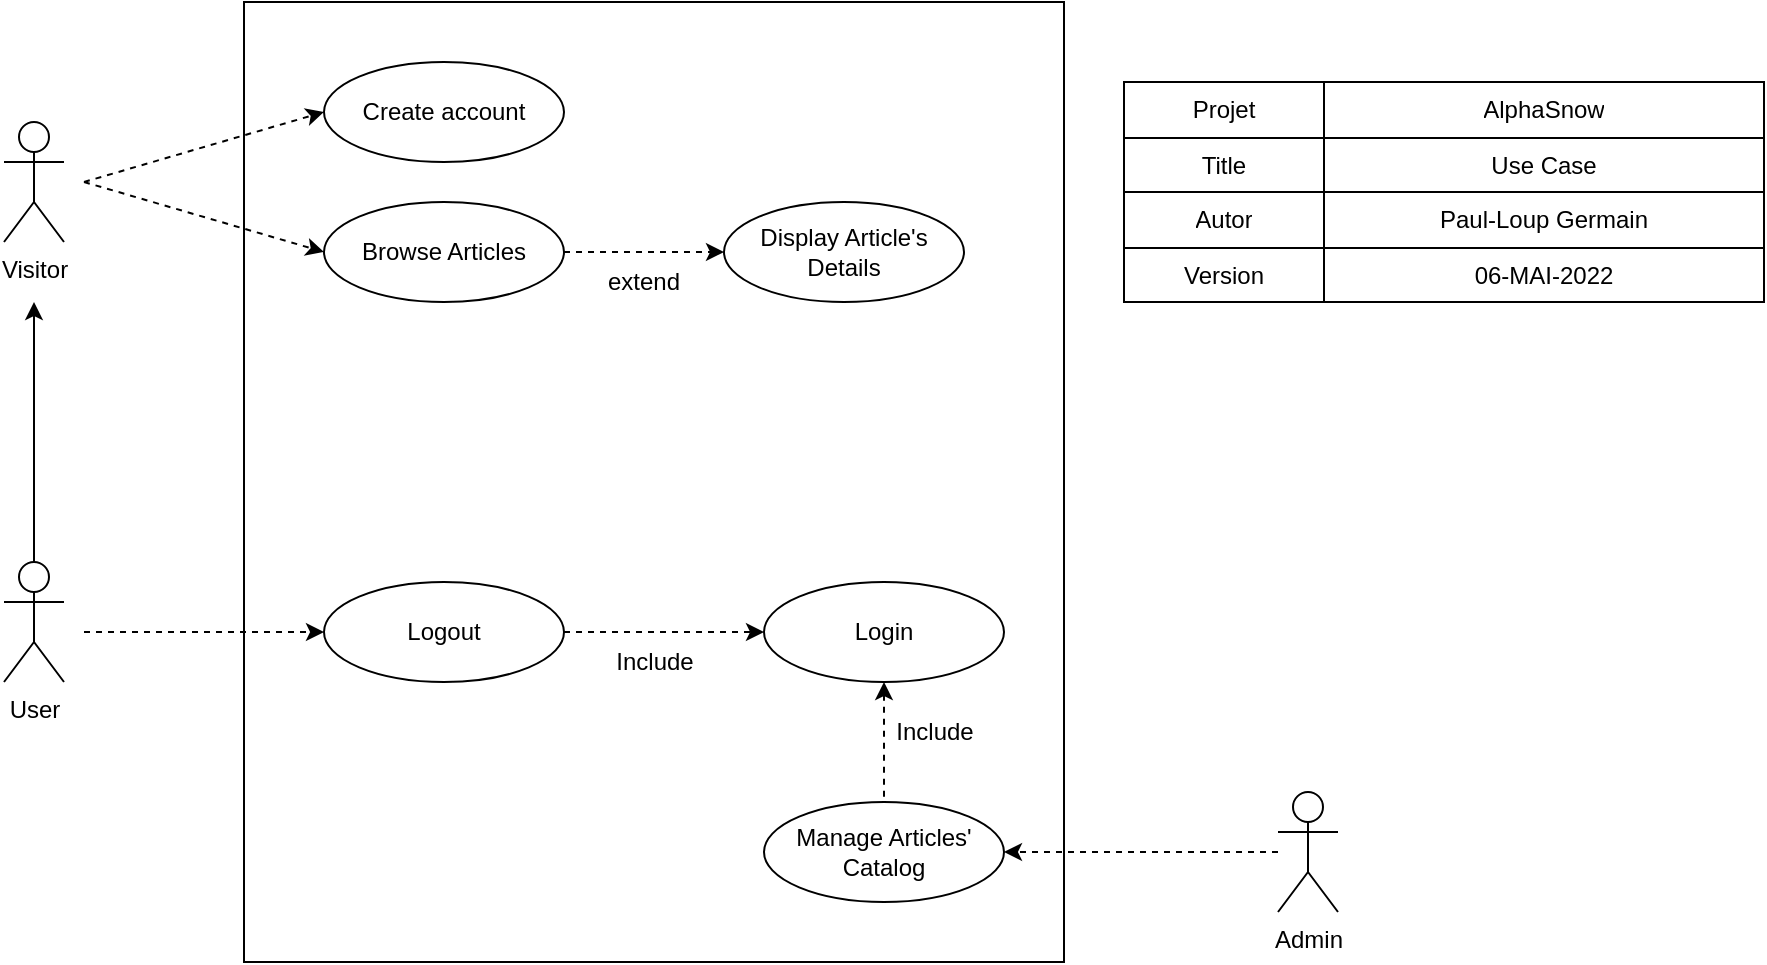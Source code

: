 <mxfile version="14.9.6" type="device"><diagram id="VpL1I9yRi5Mwwezo0Fzq" name="Page-1"><mxGraphModel dx="1422" dy="822" grid="1" gridSize="10" guides="1" tooltips="1" connect="1" arrows="1" fold="1" page="1" pageScale="1" pageWidth="827" pageHeight="1169" math="0" shadow="0"><root><mxCell id="0"/><mxCell id="1" parent="0"/><mxCell id="7n2_MLhvolALKeE0xgfO-14" value="" style="rounded=0;whiteSpace=wrap;html=1;" parent="1" vertex="1"><mxGeometry x="160" y="40" width="410" height="480" as="geometry"/></mxCell><mxCell id="PVUZLgXa9o2Z7eiA99ek-1" value="" style="shape=table;html=1;whiteSpace=wrap;startSize=0;container=1;collapsible=0;childLayout=tableLayout;" parent="1" vertex="1"><mxGeometry x="600" y="80" width="320" height="110" as="geometry"/></mxCell><mxCell id="PVUZLgXa9o2Z7eiA99ek-2" value="" style="shape=partialRectangle;html=1;whiteSpace=wrap;collapsible=0;dropTarget=0;pointerEvents=0;fillColor=none;top=0;left=0;bottom=0;right=0;points=[[0,0.5],[1,0.5]];portConstraint=eastwest;" parent="PVUZLgXa9o2Z7eiA99ek-1" vertex="1"><mxGeometry width="320" height="28" as="geometry"/></mxCell><mxCell id="PVUZLgXa9o2Z7eiA99ek-3" value="Projet" style="shape=partialRectangle;html=1;whiteSpace=wrap;connectable=0;overflow=hidden;fillColor=none;top=0;left=0;bottom=0;right=0;" parent="PVUZLgXa9o2Z7eiA99ek-2" vertex="1"><mxGeometry width="100" height="28" as="geometry"/></mxCell><mxCell id="PVUZLgXa9o2Z7eiA99ek-4" value="AlphaSnow" style="shape=partialRectangle;html=1;whiteSpace=wrap;connectable=0;overflow=hidden;fillColor=none;top=0;left=0;bottom=0;right=0;" parent="PVUZLgXa9o2Z7eiA99ek-2" vertex="1"><mxGeometry x="100" width="220" height="28" as="geometry"/></mxCell><mxCell id="PVUZLgXa9o2Z7eiA99ek-5" value="" style="shape=partialRectangle;html=1;whiteSpace=wrap;collapsible=0;dropTarget=0;pointerEvents=0;fillColor=none;top=0;left=0;bottom=0;right=0;points=[[0,0.5],[1,0.5]];portConstraint=eastwest;" parent="PVUZLgXa9o2Z7eiA99ek-1" vertex="1"><mxGeometry y="28" width="320" height="27" as="geometry"/></mxCell><mxCell id="PVUZLgXa9o2Z7eiA99ek-6" value="Title" style="shape=partialRectangle;html=1;whiteSpace=wrap;connectable=0;overflow=hidden;fillColor=none;top=0;left=0;bottom=0;right=0;" parent="PVUZLgXa9o2Z7eiA99ek-5" vertex="1"><mxGeometry width="100" height="27" as="geometry"/></mxCell><mxCell id="PVUZLgXa9o2Z7eiA99ek-7" value="Use Case" style="shape=partialRectangle;html=1;whiteSpace=wrap;connectable=0;overflow=hidden;fillColor=none;top=0;left=0;bottom=0;right=0;" parent="PVUZLgXa9o2Z7eiA99ek-5" vertex="1"><mxGeometry x="100" width="220" height="27" as="geometry"/></mxCell><mxCell id="PVUZLgXa9o2Z7eiA99ek-8" value="" style="shape=partialRectangle;html=1;whiteSpace=wrap;collapsible=0;dropTarget=0;pointerEvents=0;fillColor=none;top=0;left=0;bottom=0;right=0;points=[[0,0.5],[1,0.5]];portConstraint=eastwest;" parent="PVUZLgXa9o2Z7eiA99ek-1" vertex="1"><mxGeometry y="55" width="320" height="28" as="geometry"/></mxCell><mxCell id="PVUZLgXa9o2Z7eiA99ek-9" value="Autor" style="shape=partialRectangle;html=1;whiteSpace=wrap;connectable=0;overflow=hidden;fillColor=none;top=0;left=0;bottom=0;right=0;" parent="PVUZLgXa9o2Z7eiA99ek-8" vertex="1"><mxGeometry width="100" height="28" as="geometry"/></mxCell><mxCell id="PVUZLgXa9o2Z7eiA99ek-10" value="Paul-Loup Germain" style="shape=partialRectangle;html=1;whiteSpace=wrap;connectable=0;overflow=hidden;fillColor=none;top=0;left=0;bottom=0;right=0;" parent="PVUZLgXa9o2Z7eiA99ek-8" vertex="1"><mxGeometry x="100" width="220" height="28" as="geometry"/></mxCell><mxCell id="PVUZLgXa9o2Z7eiA99ek-11" value="" style="shape=partialRectangle;html=1;whiteSpace=wrap;collapsible=0;dropTarget=0;pointerEvents=0;fillColor=none;top=0;left=0;bottom=0;right=0;points=[[0,0.5],[1,0.5]];portConstraint=eastwest;" parent="PVUZLgXa9o2Z7eiA99ek-1" vertex="1"><mxGeometry y="83" width="320" height="27" as="geometry"/></mxCell><mxCell id="PVUZLgXa9o2Z7eiA99ek-12" value="Version" style="shape=partialRectangle;html=1;whiteSpace=wrap;connectable=0;overflow=hidden;fillColor=none;top=0;left=0;bottom=0;right=0;" parent="PVUZLgXa9o2Z7eiA99ek-11" vertex="1"><mxGeometry width="100" height="27" as="geometry"/></mxCell><mxCell id="PVUZLgXa9o2Z7eiA99ek-13" value="06-MAI-2022" style="shape=partialRectangle;html=1;whiteSpace=wrap;connectable=0;overflow=hidden;fillColor=none;top=0;left=0;bottom=0;right=0;" parent="PVUZLgXa9o2Z7eiA99ek-11" vertex="1"><mxGeometry x="100" width="220" height="27" as="geometry"/></mxCell><mxCell id="PVUZLgXa9o2Z7eiA99ek-14" value="Visitor" style="shape=umlActor;verticalLabelPosition=bottom;verticalAlign=top;html=1;outlineConnect=0;" parent="1" vertex="1"><mxGeometry x="40" y="100" width="30" height="60" as="geometry"/></mxCell><mxCell id="PVUZLgXa9o2Z7eiA99ek-16" value="Browse Articles" style="ellipse;whiteSpace=wrap;html=1;" parent="1" vertex="1"><mxGeometry x="200" y="140" width="120" height="50" as="geometry"/></mxCell><mxCell id="PVUZLgXa9o2Z7eiA99ek-17" value="Display Article's Details" style="ellipse;whiteSpace=wrap;html=1;" parent="1" vertex="1"><mxGeometry x="400" y="140" width="120" height="50" as="geometry"/></mxCell><mxCell id="PVUZLgXa9o2Z7eiA99ek-21" value="Create account" style="ellipse;whiteSpace=wrap;html=1;" parent="1" vertex="1"><mxGeometry x="200" y="70" width="120" height="50" as="geometry"/></mxCell><mxCell id="PVUZLgXa9o2Z7eiA99ek-22" value="User" style="shape=umlActor;verticalLabelPosition=bottom;verticalAlign=top;html=1;outlineConnect=0;" parent="1" vertex="1"><mxGeometry x="40" y="320" width="30" height="60" as="geometry"/></mxCell><mxCell id="PVUZLgXa9o2Z7eiA99ek-27" value="Logout" style="ellipse;whiteSpace=wrap;html=1;" parent="1" vertex="1"><mxGeometry x="200" y="330" width="120" height="50" as="geometry"/></mxCell><mxCell id="PVUZLgXa9o2Z7eiA99ek-31" value="Include" style="text;html=1;align=center;verticalAlign=middle;resizable=0;points=[];autosize=1;" parent="1" vertex="1"><mxGeometry x="340" y="360" width="50" height="20" as="geometry"/></mxCell><mxCell id="PVUZLgXa9o2Z7eiA99ek-33" value="Login" style="ellipse;whiteSpace=wrap;html=1;" parent="1" vertex="1"><mxGeometry x="420" y="330" width="120" height="50" as="geometry"/></mxCell><mxCell id="PVUZLgXa9o2Z7eiA99ek-34" value="Admin" style="shape=umlActor;verticalLabelPosition=bottom;verticalAlign=top;html=1;outlineConnect=0;" parent="1" vertex="1"><mxGeometry x="677" y="435" width="30" height="60" as="geometry"/></mxCell><mxCell id="PVUZLgXa9o2Z7eiA99ek-40" value="Manage Articles' Catalog" style="ellipse;whiteSpace=wrap;html=1;" parent="1" vertex="1"><mxGeometry x="420" y="440" width="120" height="50" as="geometry"/></mxCell><mxCell id="7n2_MLhvolALKeE0xgfO-1" value="" style="endArrow=classic;html=1;exitX=0.5;exitY=0;exitDx=0;exitDy=0;exitPerimeter=0;" parent="1" source="PVUZLgXa9o2Z7eiA99ek-22" edge="1"><mxGeometry width="50" height="50" relative="1" as="geometry"><mxPoint x="30" y="270" as="sourcePoint"/><mxPoint x="55" y="190" as="targetPoint"/></mxGeometry></mxCell><mxCell id="7n2_MLhvolALKeE0xgfO-4" value="" style="endArrow=classic;html=1;dashed=1;entryX=0;entryY=0.5;entryDx=0;entryDy=0;" parent="1" target="PVUZLgXa9o2Z7eiA99ek-16" edge="1"><mxGeometry width="50" height="50" relative="1" as="geometry"><mxPoint x="80" y="130" as="sourcePoint"/><mxPoint x="200" y="130" as="targetPoint"/></mxGeometry></mxCell><mxCell id="7n2_MLhvolALKeE0xgfO-5" value="" style="endArrow=classic;html=1;dashed=1;" parent="1" edge="1"><mxGeometry width="50" height="50" relative="1" as="geometry"><mxPoint x="320" y="165" as="sourcePoint"/><mxPoint x="400" y="165" as="targetPoint"/></mxGeometry></mxCell><mxCell id="7n2_MLhvolALKeE0xgfO-6" value="extend" style="text;html=1;strokeColor=none;fillColor=none;align=center;verticalAlign=middle;whiteSpace=wrap;rounded=0;" parent="1" vertex="1"><mxGeometry x="340" y="170" width="40" height="20" as="geometry"/></mxCell><mxCell id="7n2_MLhvolALKeE0xgfO-7" value="" style="endArrow=classic;html=1;dashed=1;entryX=0;entryY=0.5;entryDx=0;entryDy=0;" parent="1" edge="1"><mxGeometry width="50" height="50" relative="1" as="geometry"><mxPoint x="80" y="130" as="sourcePoint"/><mxPoint x="200" y="95" as="targetPoint"/></mxGeometry></mxCell><mxCell id="7n2_MLhvolALKeE0xgfO-8" value="" style="endArrow=classic;html=1;dashed=1;" parent="1" edge="1"><mxGeometry width="50" height="50" relative="1" as="geometry"><mxPoint x="80" y="355" as="sourcePoint"/><mxPoint x="200" y="355" as="targetPoint"/></mxGeometry></mxCell><mxCell id="7n2_MLhvolALKeE0xgfO-9" value="" style="endArrow=classic;html=1;dashed=1;exitX=1;exitY=0.5;exitDx=0;exitDy=0;" parent="1" source="PVUZLgXa9o2Z7eiA99ek-27" edge="1"><mxGeometry width="50" height="50" relative="1" as="geometry"><mxPoint x="320" y="310" as="sourcePoint"/><mxPoint x="420" y="355" as="targetPoint"/></mxGeometry></mxCell><mxCell id="7n2_MLhvolALKeE0xgfO-11" value="" style="endArrow=none;html=1;dashed=1;entryX=0.5;entryY=0;entryDx=0;entryDy=0;endFill=0;startArrow=classic;startFill=1;" parent="1" target="PVUZLgXa9o2Z7eiA99ek-40" edge="1"><mxGeometry width="50" height="50" relative="1" as="geometry"><mxPoint x="480" y="380" as="sourcePoint"/><mxPoint x="600" y="380" as="targetPoint"/></mxGeometry></mxCell><mxCell id="7n2_MLhvolALKeE0xgfO-12" value="Include" style="text;html=1;align=center;verticalAlign=middle;resizable=0;points=[];autosize=1;" parent="1" vertex="1"><mxGeometry x="480" y="395" width="50" height="20" as="geometry"/></mxCell><mxCell id="7n2_MLhvolALKeE0xgfO-13" value="" style="endArrow=classic;html=1;dashed=1;entryX=1;entryY=0.5;entryDx=0;entryDy=0;" parent="1" source="PVUZLgXa9o2Z7eiA99ek-34" target="PVUZLgXa9o2Z7eiA99ek-40" edge="1"><mxGeometry width="50" height="50" relative="1" as="geometry"><mxPoint x="630" y="465" as="sourcePoint"/><mxPoint x="690" y="349.5" as="targetPoint"/></mxGeometry></mxCell></root></mxGraphModel></diagram></mxfile>